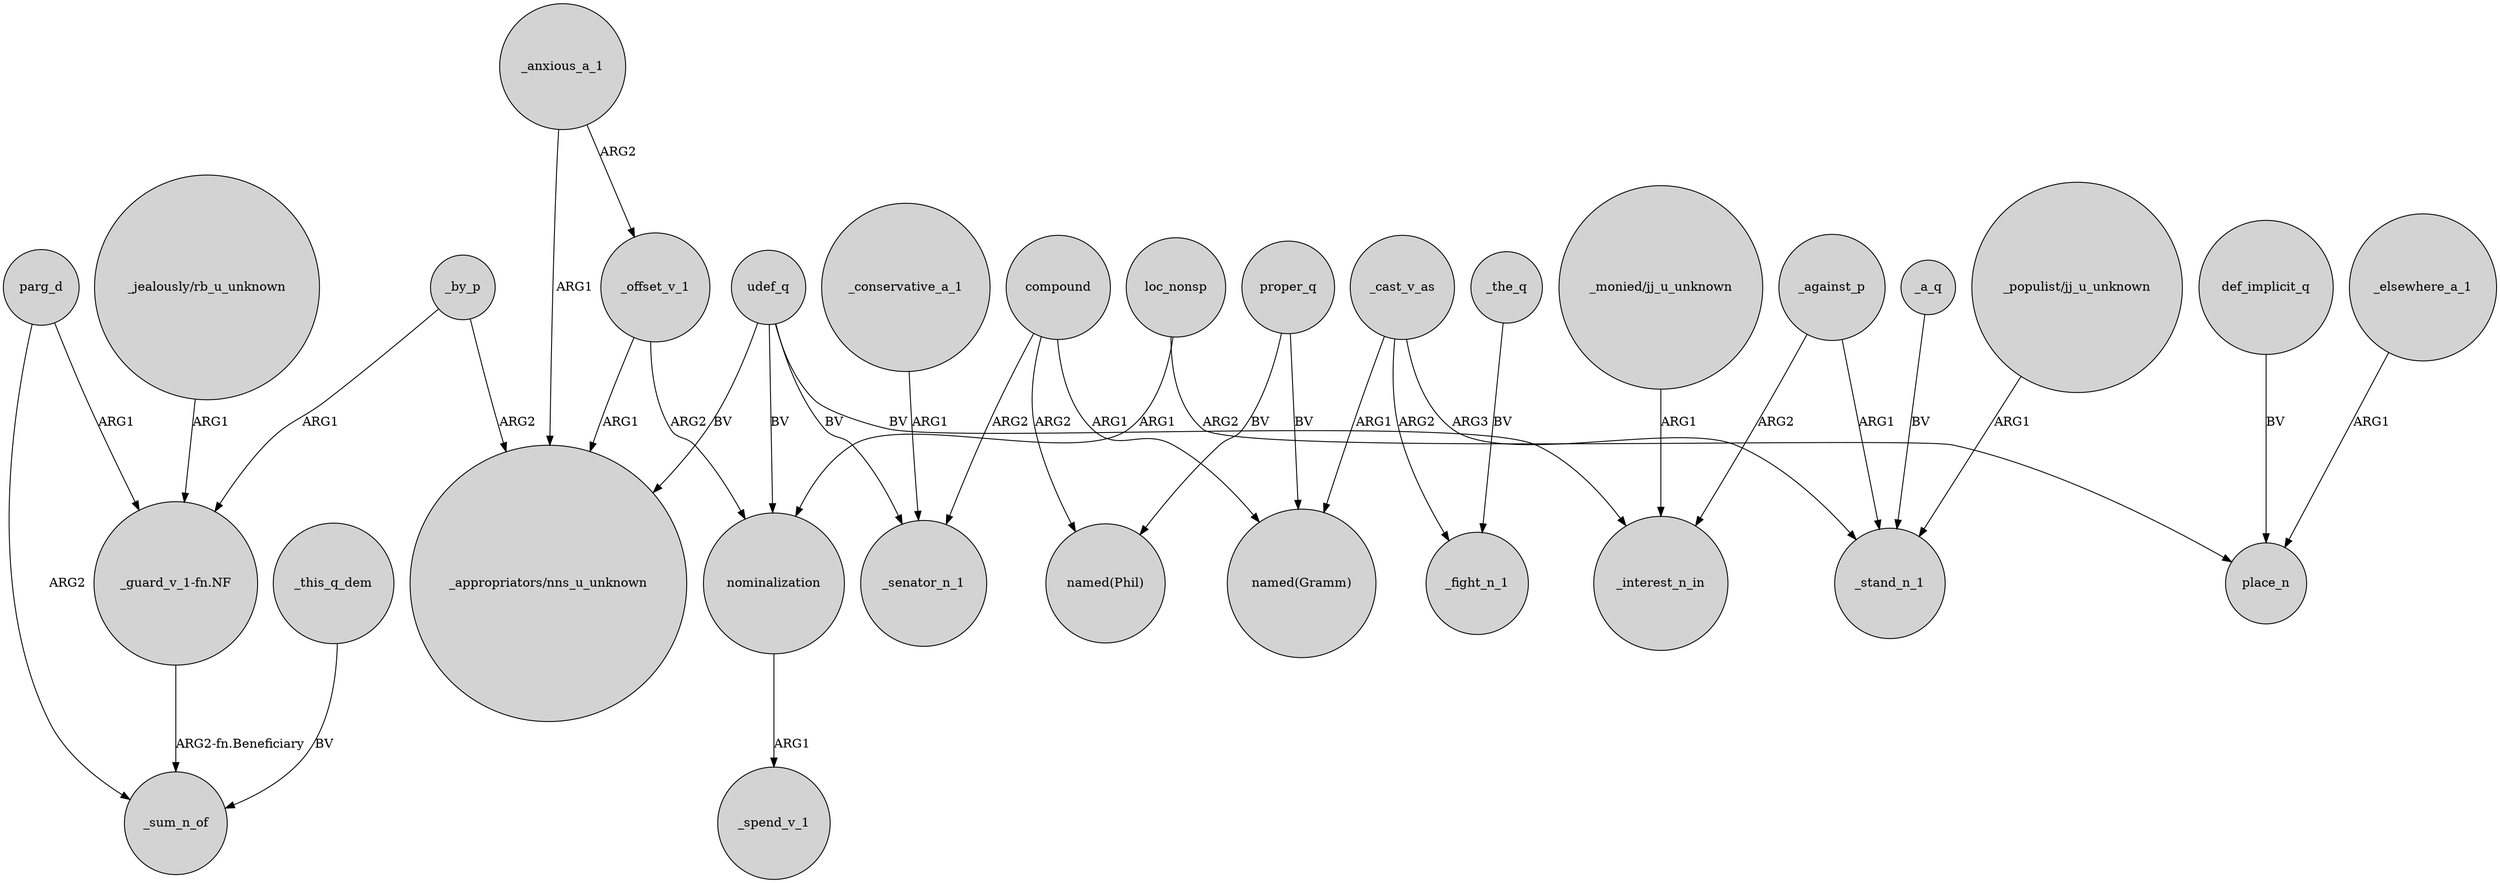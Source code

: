 digraph {
	node [shape=circle style=filled]
	parg_d -> _sum_n_of [label=ARG2]
	"_jealously/rb_u_unknown" -> "_guard_v_1-fn.NF" [label=ARG1]
	udef_q -> _senator_n_1 [label=BV]
	proper_q -> "named(Phil)" [label=BV]
	nominalization -> _spend_v_1 [label=ARG1]
	_anxious_a_1 -> _offset_v_1 [label=ARG2]
	_the_q -> _fight_n_1 [label=BV]
	_a_q -> _stand_n_1 [label=BV]
	loc_nonsp -> nominalization [label=ARG1]
	"_guard_v_1-fn.NF" -> _sum_n_of [label="ARG2-fn.Beneficiary"]
	parg_d -> "_guard_v_1-fn.NF" [label=ARG1]
	"_monied/jj_u_unknown" -> _interest_n_in [label=ARG1]
	def_implicit_q -> place_n [label=BV]
	udef_q -> _interest_n_in [label=BV]
	proper_q -> "named(Gramm)" [label=BV]
	_cast_v_as -> _fight_n_1 [label=ARG2]
	_against_p -> _stand_n_1 [label=ARG1]
	_by_p -> "_appropriators/nns_u_unknown" [label=ARG2]
	_offset_v_1 -> "_appropriators/nns_u_unknown" [label=ARG1]
	_offset_v_1 -> nominalization [label=ARG2]
	compound -> "named(Phil)" [label=ARG2]
	_elsewhere_a_1 -> place_n [label=ARG1]
	udef_q -> "_appropriators/nns_u_unknown" [label=BV]
	compound -> _senator_n_1 [label=ARG2]
	compound -> "named(Gramm)" [label=ARG1]
	udef_q -> nominalization [label=BV]
	"_populist/jj_u_unknown" -> _stand_n_1 [label=ARG1]
	_conservative_a_1 -> _senator_n_1 [label=ARG1]
	_anxious_a_1 -> "_appropriators/nns_u_unknown" [label=ARG1]
	loc_nonsp -> place_n [label=ARG2]
	_against_p -> _interest_n_in [label=ARG2]
	_cast_v_as -> "named(Gramm)" [label=ARG1]
	_this_q_dem -> _sum_n_of [label=BV]
	_by_p -> "_guard_v_1-fn.NF" [label=ARG1]
	_cast_v_as -> _stand_n_1 [label=ARG3]
}
